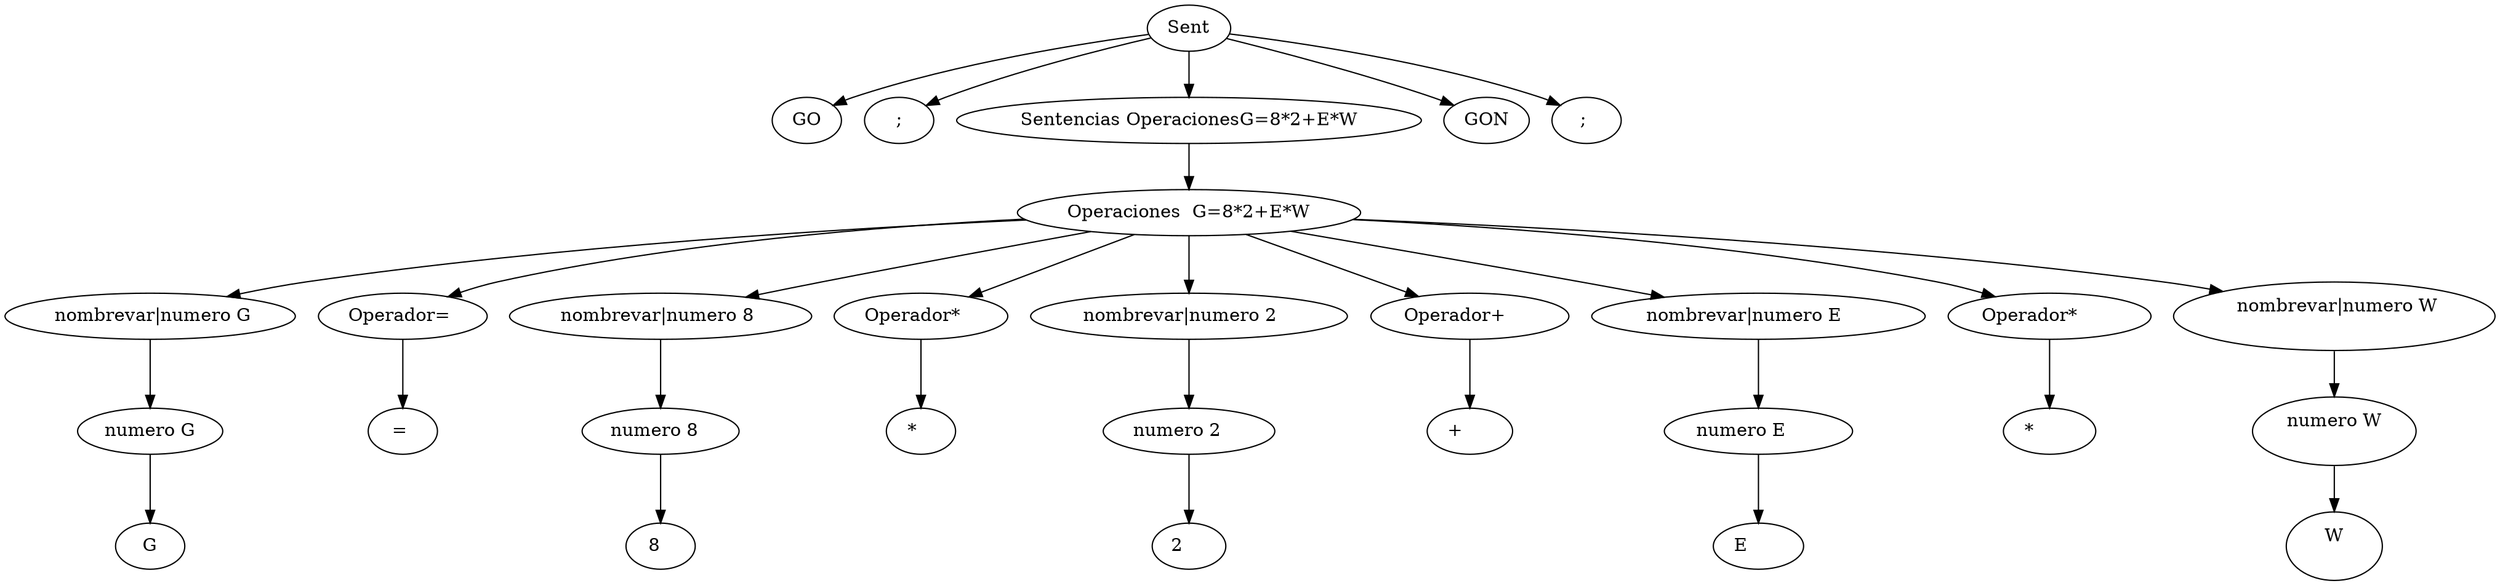 digraph G {
	Sent -> GO
	Sent -> ";"
	Sent -> "Sentencias OperacionesG=8*2+E*W
"
	Sent -> GON
	Sent -> "; "
	"Sentencias OperacionesG=8*2+E*W
" -> "Operaciones  G=8*2+E*W
"
	"Operaciones  G=8*2+E*W
" -> " nombrevar|numero G"
	" nombrevar|numero G" -> "numero G"
	"numero G" -> G
	"Operaciones  G=8*2+E*W
" -> "Operador= "
	"Operador= " -> "= "
	"Operaciones  G=8*2+E*W
" -> " nombrevar|numero 8  "
	" nombrevar|numero 8  " -> "numero 8  "
	"numero 8  " -> "8  "
	"Operaciones  G=8*2+E*W
" -> "Operador*   "
	"Operador*   " -> "*   "
	"Operaciones  G=8*2+E*W
" -> " nombrevar|numero 2    "
	" nombrevar|numero 2    " -> "numero 2    "
	"numero 2    " -> "2    "
	"Operaciones  G=8*2+E*W
" -> "Operador+     "
	"Operador+     " -> "+     "
	"Operaciones  G=8*2+E*W
" -> " nombrevar|numero E      "
	" nombrevar|numero E      " -> "numero E      "
	"numero E      " -> "E      "
	"Operaciones  G=8*2+E*W
" -> "Operador*       "
	"Operador*       " -> "*       "
	"Operaciones  G=8*2+E*W
" -> " nombrevar|numero W
        "
	" nombrevar|numero W
        " -> "numero W
        "
	"numero W
        " -> "W
        "
}
